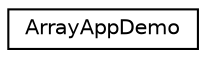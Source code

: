 digraph "Иерархия классов. Графический вид."
{
  edge [fontname="Helvetica",fontsize="10",labelfontname="Helvetica",labelfontsize="10"];
  node [fontname="Helvetica",fontsize="10",shape=record];
  rankdir="LR";
  Node1 [label="ArrayAppDemo",height=0.2,width=0.4,color="black", fillcolor="white", style="filled",URL="$classArrayAppDemo.html"];
}
